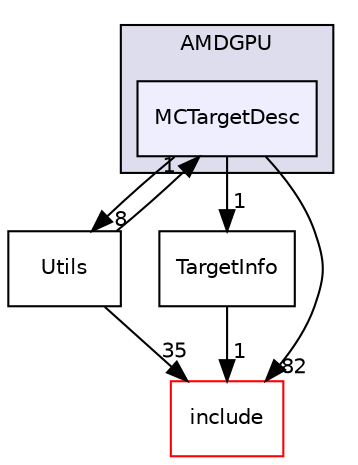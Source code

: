 digraph "lib/Target/AMDGPU/MCTargetDesc" {
  bgcolor=transparent;
  compound=true
  node [ fontsize="10", fontname="Helvetica"];
  edge [ labelfontsize="10", labelfontname="Helvetica"];
  subgraph clusterdir_447ce995d6e35417de5ec3060e97c93e {
    graph [ bgcolor="#ddddee", pencolor="black", label="AMDGPU" fontname="Helvetica", fontsize="10", URL="dir_447ce995d6e35417de5ec3060e97c93e.html"]
  dir_11079433822a7eb4461df62ee7457777 [shape=box, label="MCTargetDesc", style="filled", fillcolor="#eeeeff", pencolor="black", URL="dir_11079433822a7eb4461df62ee7457777.html"];
  }
  dir_234f42f82b76b03f6101df18c668b2d0 [shape=box label="Utils" URL="dir_234f42f82b76b03f6101df18c668b2d0.html"];
  dir_c9171f2c0f5e8c5077bd9fc5c6f70647 [shape=box label="TargetInfo" URL="dir_c9171f2c0f5e8c5077bd9fc5c6f70647.html"];
  dir_d44c64559bbebec7f509842c48db8b23 [shape=box label="include" color="red" URL="dir_d44c64559bbebec7f509842c48db8b23.html"];
  dir_234f42f82b76b03f6101df18c668b2d0->dir_11079433822a7eb4461df62ee7457777 [headlabel="1", labeldistance=1.5 headhref="dir_000107_000105.html"];
  dir_234f42f82b76b03f6101df18c668b2d0->dir_d44c64559bbebec7f509842c48db8b23 [headlabel="35", labeldistance=1.5 headhref="dir_000107_000001.html"];
  dir_c9171f2c0f5e8c5077bd9fc5c6f70647->dir_d44c64559bbebec7f509842c48db8b23 [headlabel="1", labeldistance=1.5 headhref="dir_000106_000001.html"];
  dir_11079433822a7eb4461df62ee7457777->dir_234f42f82b76b03f6101df18c668b2d0 [headlabel="8", labeldistance=1.5 headhref="dir_000105_000107.html"];
  dir_11079433822a7eb4461df62ee7457777->dir_c9171f2c0f5e8c5077bd9fc5c6f70647 [headlabel="1", labeldistance=1.5 headhref="dir_000105_000106.html"];
  dir_11079433822a7eb4461df62ee7457777->dir_d44c64559bbebec7f509842c48db8b23 [headlabel="82", labeldistance=1.5 headhref="dir_000105_000001.html"];
}
